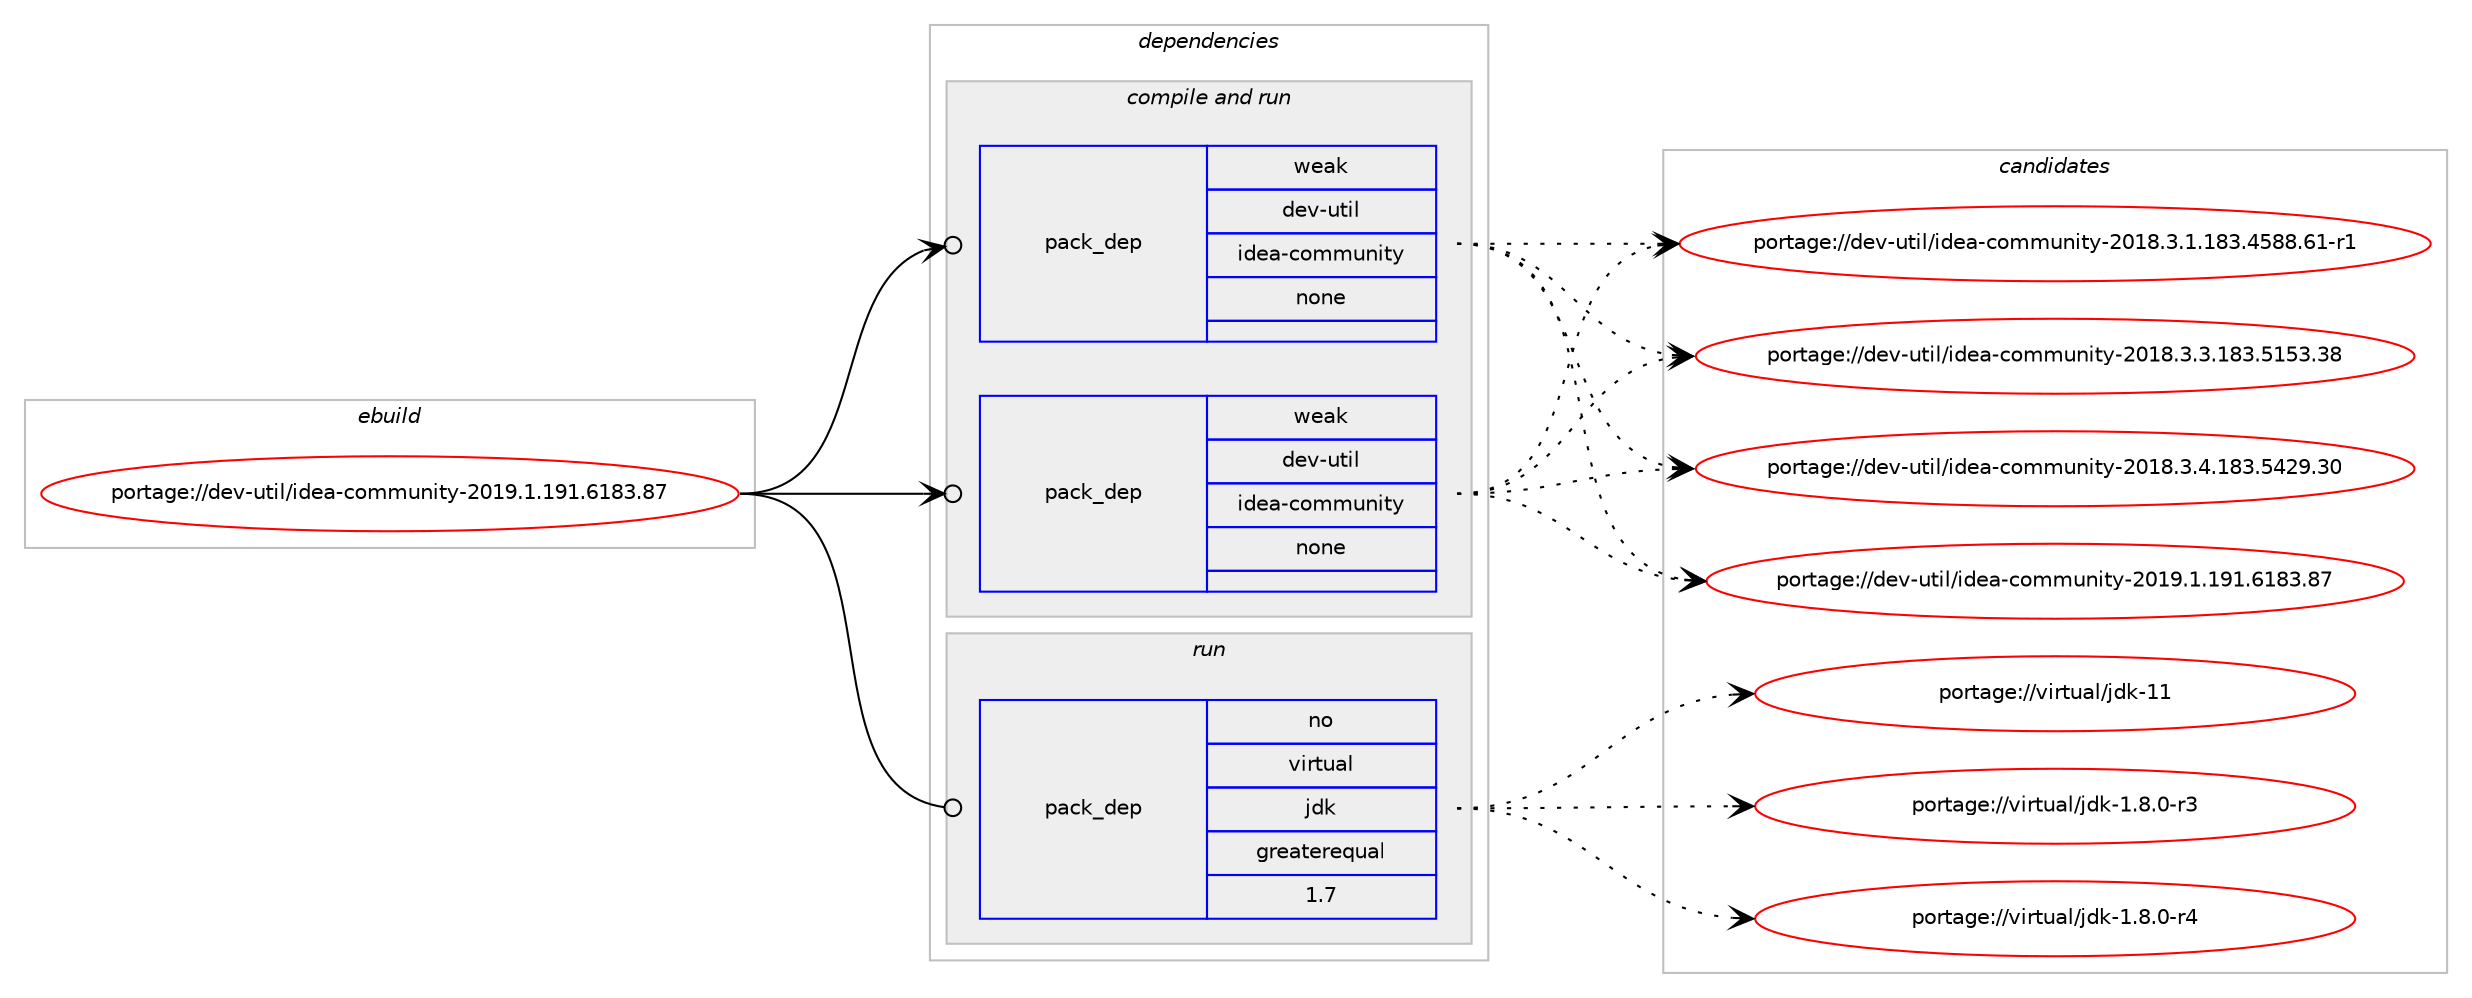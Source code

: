 digraph prolog {

# *************
# Graph options
# *************

newrank=true;
concentrate=true;
compound=true;
graph [rankdir=LR,fontname=Helvetica,fontsize=10,ranksep=1.5];#, ranksep=2.5, nodesep=0.2];
edge  [arrowhead=vee];
node  [fontname=Helvetica,fontsize=10];

# **********
# The ebuild
# **********

subgraph cluster_leftcol {
color=gray;
rank=same;
label=<<i>ebuild</i>>;
id [label="portage://dev-util/idea-community-2019.1.191.6183.87", color=red, width=4, href="../dev-util/idea-community-2019.1.191.6183.87.svg"];
}

# ****************
# The dependencies
# ****************

subgraph cluster_midcol {
color=gray;
label=<<i>dependencies</i>>;
subgraph cluster_compile {
fillcolor="#eeeeee";
style=filled;
label=<<i>compile</i>>;
}
subgraph cluster_compileandrun {
fillcolor="#eeeeee";
style=filled;
label=<<i>compile and run</i>>;
subgraph pack188038 {
dependency263052 [label=<<TABLE BORDER="0" CELLBORDER="1" CELLSPACING="0" CELLPADDING="4" WIDTH="220"><TR><TD ROWSPAN="6" CELLPADDING="30">pack_dep</TD></TR><TR><TD WIDTH="110">weak</TD></TR><TR><TD>dev-util</TD></TR><TR><TD>idea-community</TD></TR><TR><TD>none</TD></TR><TR><TD></TD></TR></TABLE>>, shape=none, color=blue];
}
id:e -> dependency263052:w [weight=20,style="solid",arrowhead="odotvee"];
subgraph pack188039 {
dependency263053 [label=<<TABLE BORDER="0" CELLBORDER="1" CELLSPACING="0" CELLPADDING="4" WIDTH="220"><TR><TD ROWSPAN="6" CELLPADDING="30">pack_dep</TD></TR><TR><TD WIDTH="110">weak</TD></TR><TR><TD>dev-util</TD></TR><TR><TD>idea-community</TD></TR><TR><TD>none</TD></TR><TR><TD></TD></TR></TABLE>>, shape=none, color=blue];
}
id:e -> dependency263053:w [weight=20,style="solid",arrowhead="odotvee"];
}
subgraph cluster_run {
fillcolor="#eeeeee";
style=filled;
label=<<i>run</i>>;
subgraph pack188040 {
dependency263054 [label=<<TABLE BORDER="0" CELLBORDER="1" CELLSPACING="0" CELLPADDING="4" WIDTH="220"><TR><TD ROWSPAN="6" CELLPADDING="30">pack_dep</TD></TR><TR><TD WIDTH="110">no</TD></TR><TR><TD>virtual</TD></TR><TR><TD>jdk</TD></TR><TR><TD>greaterequal</TD></TR><TR><TD>1.7</TD></TR></TABLE>>, shape=none, color=blue];
}
id:e -> dependency263054:w [weight=20,style="solid",arrowhead="odot"];
}
}

# **************
# The candidates
# **************

subgraph cluster_choices {
rank=same;
color=gray;
label=<<i>candidates</i>>;

subgraph choice188038 {
color=black;
nodesep=1;
choiceportage10010111845117116105108471051001019745991111091091171101051161214550484956465146494649565146525356564654494511449 [label="portage://dev-util/idea-community-2018.3.1.183.4588.61-r1", color=red, width=4,href="../dev-util/idea-community-2018.3.1.183.4588.61-r1.svg"];
choiceportage1001011184511711610510847105100101974599111109109117110105116121455048495646514651464956514653495351465156 [label="portage://dev-util/idea-community-2018.3.3.183.5153.38", color=red, width=4,href="../dev-util/idea-community-2018.3.3.183.5153.38.svg"];
choiceportage1001011184511711610510847105100101974599111109109117110105116121455048495646514652464956514653525057465148 [label="portage://dev-util/idea-community-2018.3.4.183.5429.30", color=red, width=4,href="../dev-util/idea-community-2018.3.4.183.5429.30.svg"];
choiceportage100101118451171161051084710510010197459911110910911711010511612145504849574649464957494654495651465655 [label="portage://dev-util/idea-community-2019.1.191.6183.87", color=red, width=4,href="../dev-util/idea-community-2019.1.191.6183.87.svg"];
dependency263052:e -> choiceportage10010111845117116105108471051001019745991111091091171101051161214550484956465146494649565146525356564654494511449:w [style=dotted,weight="100"];
dependency263052:e -> choiceportage1001011184511711610510847105100101974599111109109117110105116121455048495646514651464956514653495351465156:w [style=dotted,weight="100"];
dependency263052:e -> choiceportage1001011184511711610510847105100101974599111109109117110105116121455048495646514652464956514653525057465148:w [style=dotted,weight="100"];
dependency263052:e -> choiceportage100101118451171161051084710510010197459911110910911711010511612145504849574649464957494654495651465655:w [style=dotted,weight="100"];
}
subgraph choice188039 {
color=black;
nodesep=1;
choiceportage10010111845117116105108471051001019745991111091091171101051161214550484956465146494649565146525356564654494511449 [label="portage://dev-util/idea-community-2018.3.1.183.4588.61-r1", color=red, width=4,href="../dev-util/idea-community-2018.3.1.183.4588.61-r1.svg"];
choiceportage1001011184511711610510847105100101974599111109109117110105116121455048495646514651464956514653495351465156 [label="portage://dev-util/idea-community-2018.3.3.183.5153.38", color=red, width=4,href="../dev-util/idea-community-2018.3.3.183.5153.38.svg"];
choiceportage1001011184511711610510847105100101974599111109109117110105116121455048495646514652464956514653525057465148 [label="portage://dev-util/idea-community-2018.3.4.183.5429.30", color=red, width=4,href="../dev-util/idea-community-2018.3.4.183.5429.30.svg"];
choiceportage100101118451171161051084710510010197459911110910911711010511612145504849574649464957494654495651465655 [label="portage://dev-util/idea-community-2019.1.191.6183.87", color=red, width=4,href="../dev-util/idea-community-2019.1.191.6183.87.svg"];
dependency263053:e -> choiceportage10010111845117116105108471051001019745991111091091171101051161214550484956465146494649565146525356564654494511449:w [style=dotted,weight="100"];
dependency263053:e -> choiceportage1001011184511711610510847105100101974599111109109117110105116121455048495646514651464956514653495351465156:w [style=dotted,weight="100"];
dependency263053:e -> choiceportage1001011184511711610510847105100101974599111109109117110105116121455048495646514652464956514653525057465148:w [style=dotted,weight="100"];
dependency263053:e -> choiceportage100101118451171161051084710510010197459911110910911711010511612145504849574649464957494654495651465655:w [style=dotted,weight="100"];
}
subgraph choice188040 {
color=black;
nodesep=1;
choiceportage11810511411611797108471061001074549465646484511451 [label="portage://virtual/jdk-1.8.0-r3", color=red, width=4,href="../virtual/jdk-1.8.0-r3.svg"];
choiceportage11810511411611797108471061001074549465646484511452 [label="portage://virtual/jdk-1.8.0-r4", color=red, width=4,href="../virtual/jdk-1.8.0-r4.svg"];
choiceportage1181051141161179710847106100107454949 [label="portage://virtual/jdk-11", color=red, width=4,href="../virtual/jdk-11.svg"];
dependency263054:e -> choiceportage11810511411611797108471061001074549465646484511451:w [style=dotted,weight="100"];
dependency263054:e -> choiceportage11810511411611797108471061001074549465646484511452:w [style=dotted,weight="100"];
dependency263054:e -> choiceportage1181051141161179710847106100107454949:w [style=dotted,weight="100"];
}
}

}
